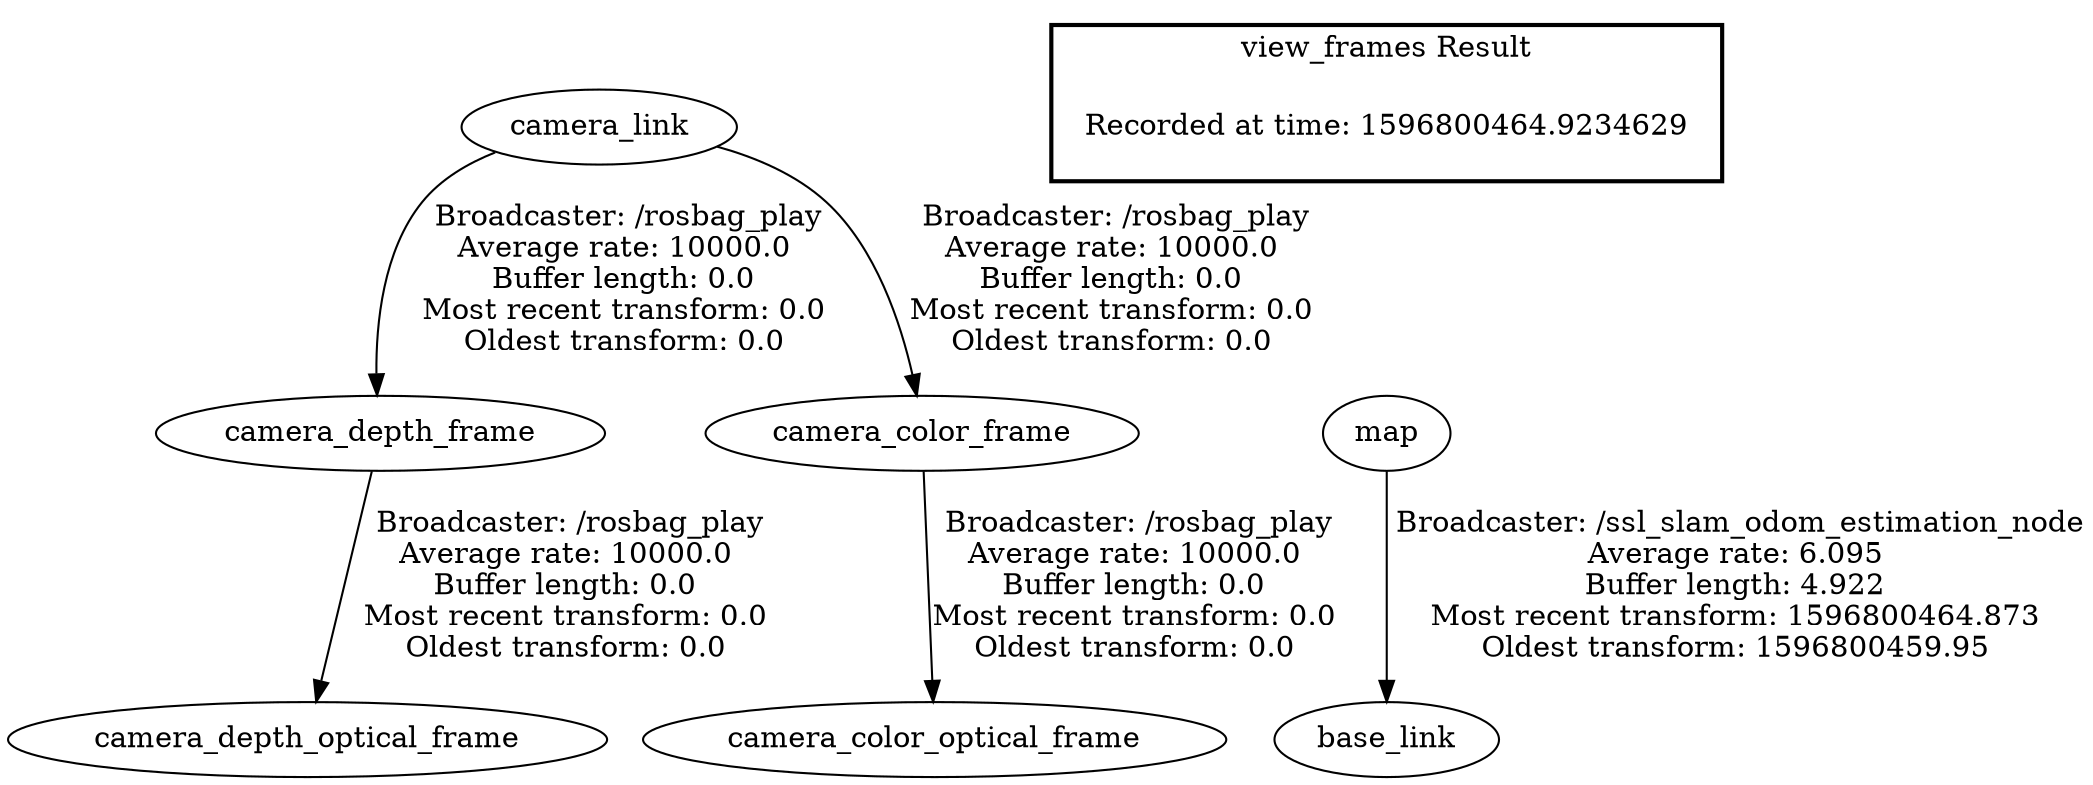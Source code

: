 digraph G {
"camera_link" -> "camera_depth_frame"[label=" Broadcaster: /rosbag_play\nAverage rate: 10000.0\nBuffer length: 0.0\nMost recent transform: 0.0\nOldest transform: 0.0\n"];
"camera_depth_frame" -> "camera_depth_optical_frame"[label=" Broadcaster: /rosbag_play\nAverage rate: 10000.0\nBuffer length: 0.0\nMost recent transform: 0.0\nOldest transform: 0.0\n"];
"camera_link" -> "camera_color_frame"[label=" Broadcaster: /rosbag_play\nAverage rate: 10000.0\nBuffer length: 0.0\nMost recent transform: 0.0\nOldest transform: 0.0\n"];
"camera_color_frame" -> "camera_color_optical_frame"[label=" Broadcaster: /rosbag_play\nAverage rate: 10000.0\nBuffer length: 0.0\nMost recent transform: 0.0\nOldest transform: 0.0\n"];
"map" -> "base_link"[label=" Broadcaster: /ssl_slam_odom_estimation_node\nAverage rate: 6.095\nBuffer length: 4.922\nMost recent transform: 1596800464.873\nOldest transform: 1596800459.95\n"];
edge [style=invis];
 subgraph cluster_legend { style=bold; color=black; label ="view_frames Result";
"Recorded at time: 1596800464.9234629"[ shape=plaintext ] ;
}->"map";
}